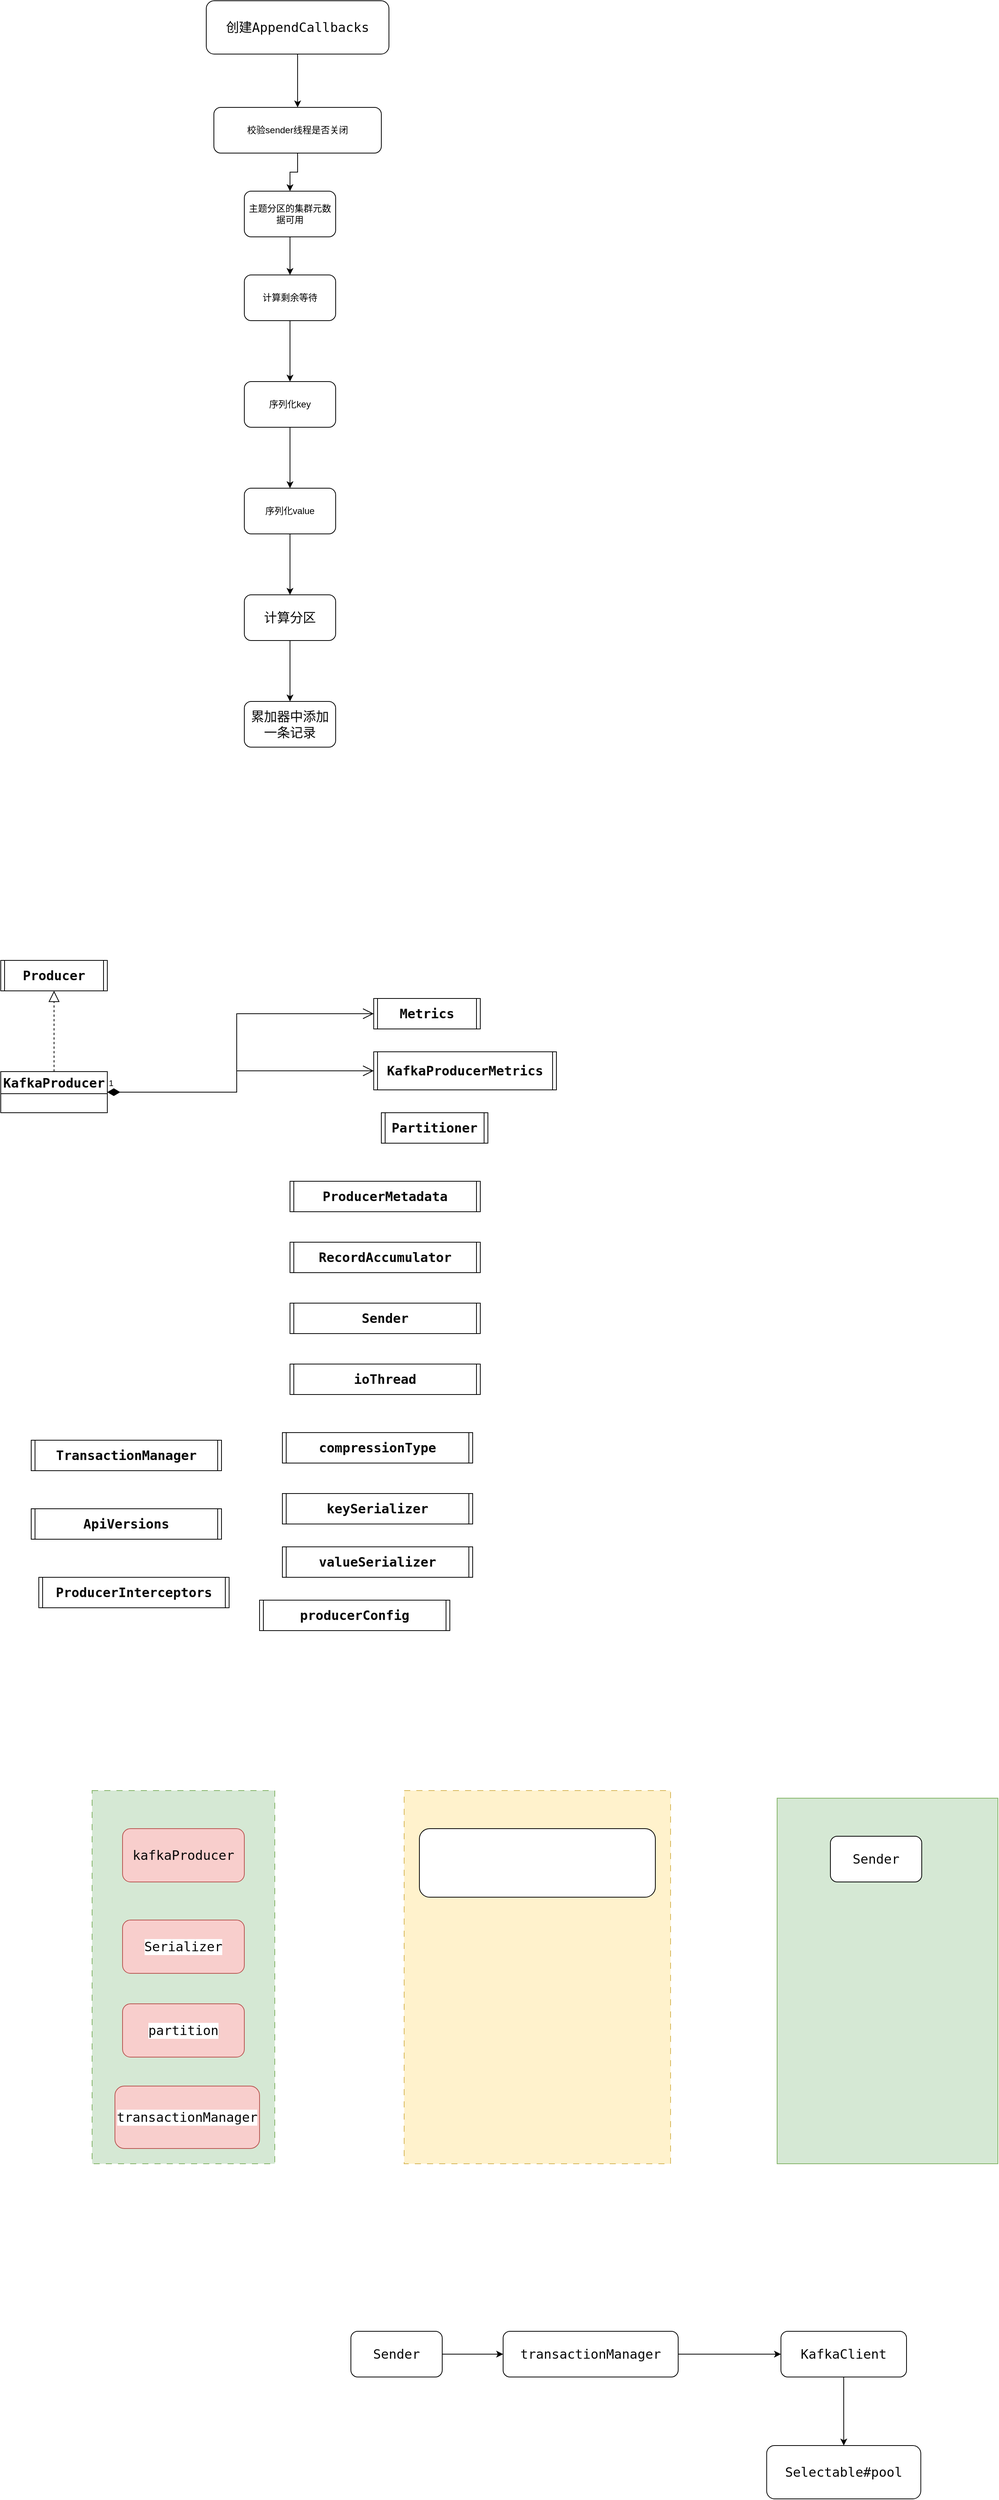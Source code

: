<mxfile version="21.1.2" type="device">
  <diagram id="C5RBs43oDa-KdzZeNtuy" name="Page-1">
    <mxGraphModel dx="1781" dy="674" grid="1" gridSize="10" guides="1" tooltips="1" connect="1" arrows="1" fold="1" page="1" pageScale="1" pageWidth="827" pageHeight="1169" math="0" shadow="0">
      <root>
        <mxCell id="WIyWlLk6GJQsqaUBKTNV-0" />
        <mxCell id="WIyWlLk6GJQsqaUBKTNV-1" parent="WIyWlLk6GJQsqaUBKTNV-0" />
        <mxCell id="NjM_3fse37yY1J9CQusg-2" value="" style="edgeStyle=orthogonalEdgeStyle;rounded=0;orthogonalLoop=1;jettySize=auto;html=1;" edge="1" parent="WIyWlLk6GJQsqaUBKTNV-1" source="NjM_3fse37yY1J9CQusg-0" target="NjM_3fse37yY1J9CQusg-1">
          <mxGeometry relative="1" as="geometry" />
        </mxCell>
        <mxCell id="NjM_3fse37yY1J9CQusg-0" value="&lt;div style=&quot;background-color: rgb(255, 255, 255); color: rgb(8, 8, 8); font-family: &amp;quot;JetBrains Mono&amp;quot;, monospace; font-size: 12.8pt;&quot;&gt;创建AppendCallbacks&lt;/div&gt;" style="rounded=1;whiteSpace=wrap;html=1;" vertex="1" parent="WIyWlLk6GJQsqaUBKTNV-1">
          <mxGeometry x="140" y="150" width="240" height="70" as="geometry" />
        </mxCell>
        <mxCell id="NjM_3fse37yY1J9CQusg-4" value="" style="edgeStyle=orthogonalEdgeStyle;rounded=0;orthogonalLoop=1;jettySize=auto;html=1;" edge="1" parent="WIyWlLk6GJQsqaUBKTNV-1" source="NjM_3fse37yY1J9CQusg-1" target="NjM_3fse37yY1J9CQusg-3">
          <mxGeometry relative="1" as="geometry" />
        </mxCell>
        <mxCell id="NjM_3fse37yY1J9CQusg-1" value="校验sender线程是否关闭" style="whiteSpace=wrap;html=1;rounded=1;" vertex="1" parent="WIyWlLk6GJQsqaUBKTNV-1">
          <mxGeometry x="150" y="290" width="220" height="60" as="geometry" />
        </mxCell>
        <mxCell id="NjM_3fse37yY1J9CQusg-6" value="" style="edgeStyle=orthogonalEdgeStyle;rounded=0;orthogonalLoop=1;jettySize=auto;html=1;" edge="1" parent="WIyWlLk6GJQsqaUBKTNV-1" source="NjM_3fse37yY1J9CQusg-3" target="NjM_3fse37yY1J9CQusg-5">
          <mxGeometry relative="1" as="geometry" />
        </mxCell>
        <mxCell id="NjM_3fse37yY1J9CQusg-3" value="主题分区的集群元数据可用" style="rounded=1;whiteSpace=wrap;html=1;" vertex="1" parent="WIyWlLk6GJQsqaUBKTNV-1">
          <mxGeometry x="190" y="400" width="120" height="60" as="geometry" />
        </mxCell>
        <mxCell id="NjM_3fse37yY1J9CQusg-8" value="" style="edgeStyle=orthogonalEdgeStyle;rounded=0;orthogonalLoop=1;jettySize=auto;html=1;" edge="1" parent="WIyWlLk6GJQsqaUBKTNV-1" source="NjM_3fse37yY1J9CQusg-5" target="NjM_3fse37yY1J9CQusg-7">
          <mxGeometry relative="1" as="geometry" />
        </mxCell>
        <mxCell id="NjM_3fse37yY1J9CQusg-5" value="计算剩余等待" style="whiteSpace=wrap;html=1;rounded=1;" vertex="1" parent="WIyWlLk6GJQsqaUBKTNV-1">
          <mxGeometry x="190" y="510" width="120" height="60" as="geometry" />
        </mxCell>
        <mxCell id="NjM_3fse37yY1J9CQusg-10" value="" style="edgeStyle=orthogonalEdgeStyle;rounded=0;orthogonalLoop=1;jettySize=auto;html=1;" edge="1" parent="WIyWlLk6GJQsqaUBKTNV-1" source="NjM_3fse37yY1J9CQusg-7" target="NjM_3fse37yY1J9CQusg-9">
          <mxGeometry relative="1" as="geometry" />
        </mxCell>
        <mxCell id="NjM_3fse37yY1J9CQusg-7" value="序列化key" style="whiteSpace=wrap;html=1;rounded=1;" vertex="1" parent="WIyWlLk6GJQsqaUBKTNV-1">
          <mxGeometry x="190" y="650" width="120" height="60" as="geometry" />
        </mxCell>
        <mxCell id="NjM_3fse37yY1J9CQusg-12" value="" style="edgeStyle=orthogonalEdgeStyle;rounded=0;orthogonalLoop=1;jettySize=auto;html=1;" edge="1" parent="WIyWlLk6GJQsqaUBKTNV-1" source="NjM_3fse37yY1J9CQusg-9" target="NjM_3fse37yY1J9CQusg-11">
          <mxGeometry relative="1" as="geometry" />
        </mxCell>
        <mxCell id="NjM_3fse37yY1J9CQusg-9" value="序列化value" style="whiteSpace=wrap;html=1;rounded=1;" vertex="1" parent="WIyWlLk6GJQsqaUBKTNV-1">
          <mxGeometry x="190" y="790" width="120" height="60" as="geometry" />
        </mxCell>
        <mxCell id="NjM_3fse37yY1J9CQusg-14" value="" style="edgeStyle=orthogonalEdgeStyle;rounded=0;orthogonalLoop=1;jettySize=auto;html=1;" edge="1" parent="WIyWlLk6GJQsqaUBKTNV-1" source="NjM_3fse37yY1J9CQusg-11" target="NjM_3fse37yY1J9CQusg-13">
          <mxGeometry relative="1" as="geometry" />
        </mxCell>
        <mxCell id="NjM_3fse37yY1J9CQusg-11" value="&lt;div style=&quot;background-color: rgb(255, 255, 255); color: rgb(8, 8, 8); font-family: Menlo-Regular, monospace; font-size: 12.8pt;&quot;&gt;计算分区&lt;/div&gt;" style="whiteSpace=wrap;html=1;rounded=1;" vertex="1" parent="WIyWlLk6GJQsqaUBKTNV-1">
          <mxGeometry x="190" y="930" width="120" height="60" as="geometry" />
        </mxCell>
        <mxCell id="NjM_3fse37yY1J9CQusg-13" value="&lt;div style=&quot;background-color: rgb(255, 255, 255); color: rgb(8, 8, 8); font-family: Menlo-Regular, monospace; font-size: 12.8pt;&quot;&gt;累加器中添加一条记录&lt;/div&gt;" style="whiteSpace=wrap;html=1;rounded=1;" vertex="1" parent="WIyWlLk6GJQsqaUBKTNV-1">
          <mxGeometry x="190" y="1070" width="120" height="60" as="geometry" />
        </mxCell>
        <mxCell id="NjM_3fse37yY1J9CQusg-15" value="&lt;div style=&quot;background-color: rgb(255, 255, 255); color: rgb(8, 8, 8); font-family: &amp;quot;JetBrains Mono&amp;quot;, monospace; font-size: 12.8pt;&quot;&gt;Producer&lt;/div&gt;" style="shape=process2;fixedSize=1;size=5;fontStyle=1;html=1;whiteSpace=wrap;" vertex="1" parent="WIyWlLk6GJQsqaUBKTNV-1">
          <mxGeometry x="-130" y="1410" width="140" height="40" as="geometry" />
        </mxCell>
        <mxCell id="NjM_3fse37yY1J9CQusg-16" value="&lt;div style=&quot;background-color: rgb(255, 255, 255); color: rgb(8, 8, 8); font-family: &amp;quot;JetBrains Mono&amp;quot;, monospace; font-size: 12.8pt;&quot;&gt;KafkaProducer&lt;/div&gt;" style="swimlane;fontStyle=1;align=center;verticalAlign=middle;childLayout=stackLayout;horizontal=1;startSize=29;horizontalStack=0;resizeParent=1;resizeParentMax=0;resizeLast=0;collapsible=0;marginBottom=0;html=1;whiteSpace=wrap;" vertex="1" parent="WIyWlLk6GJQsqaUBKTNV-1">
          <mxGeometry x="-130" y="1556" width="140" height="54" as="geometry" />
        </mxCell>
        <mxCell id="NjM_3fse37yY1J9CQusg-37" value="" style="endArrow=block;dashed=1;endFill=0;endSize=12;html=1;rounded=0;entryX=0.5;entryY=1;entryDx=0;entryDy=0;" edge="1" parent="NjM_3fse37yY1J9CQusg-16" target="NjM_3fse37yY1J9CQusg-15">
          <mxGeometry width="160" relative="1" as="geometry">
            <mxPoint x="70" as="sourcePoint" />
            <mxPoint x="230" as="targetPoint" />
          </mxGeometry>
        </mxCell>
        <mxCell id="NjM_3fse37yY1J9CQusg-21" value="&lt;div style=&quot;background-color: rgb(255, 255, 255); color: rgb(8, 8, 8); font-family: &amp;quot;JetBrains Mono&amp;quot;, monospace; font-size: 12.8pt;&quot;&gt;Metrics&lt;/div&gt;" style="shape=process2;fixedSize=1;size=5;fontStyle=1;html=1;whiteSpace=wrap;" vertex="1" parent="WIyWlLk6GJQsqaUBKTNV-1">
          <mxGeometry x="360" y="1460" width="140" height="40" as="geometry" />
        </mxCell>
        <mxCell id="NjM_3fse37yY1J9CQusg-22" value="&lt;div style=&quot;background-color: rgb(255, 255, 255); color: rgb(8, 8, 8); font-family: &amp;quot;JetBrains Mono&amp;quot;, monospace; font-size: 12.8pt;&quot;&gt;&lt;div style=&quot;font-size: 12.8pt;&quot;&gt;KafkaProducerMetrics&lt;/div&gt;&lt;/div&gt;" style="shape=process2;fixedSize=1;size=5;fontStyle=1;html=1;whiteSpace=wrap;" vertex="1" parent="WIyWlLk6GJQsqaUBKTNV-1">
          <mxGeometry x="360" y="1530" width="240" height="50" as="geometry" />
        </mxCell>
        <mxCell id="NjM_3fse37yY1J9CQusg-23" value="&lt;div style=&quot;background-color: rgb(255, 255, 255); color: rgb(8, 8, 8); font-family: &amp;quot;JetBrains Mono&amp;quot;, monospace; font-size: 12.8pt;&quot;&gt;&lt;div style=&quot;font-size: 12.8pt;&quot;&gt;Partitioner&lt;/div&gt;&lt;/div&gt;" style="shape=process2;fixedSize=1;size=5;fontStyle=1;html=1;whiteSpace=wrap;" vertex="1" parent="WIyWlLk6GJQsqaUBKTNV-1">
          <mxGeometry x="370" y="1610" width="140" height="40" as="geometry" />
        </mxCell>
        <mxCell id="NjM_3fse37yY1J9CQusg-24" value="&lt;div style=&quot;background-color: rgb(255, 255, 255); color: rgb(8, 8, 8); font-family: &amp;quot;JetBrains Mono&amp;quot;, monospace; font-size: 12.8pt;&quot;&gt;&lt;br&gt;&lt;/div&gt;" style="text;whiteSpace=wrap;html=1;" vertex="1" parent="WIyWlLk6GJQsqaUBKTNV-1">
          <mxGeometry x="400" y="1690" width="200" height="40" as="geometry" />
        </mxCell>
        <mxCell id="NjM_3fse37yY1J9CQusg-25" value="&lt;div style=&quot;background-color: rgb(255, 255, 255); color: rgb(8, 8, 8); font-family: &amp;quot;JetBrains Mono&amp;quot;, monospace; font-size: 12.8pt;&quot;&gt;&lt;div style=&quot;font-size: 12.8pt;&quot;&gt;ProducerMetadata&lt;br&gt;&lt;/div&gt;&lt;/div&gt;" style="shape=process2;fixedSize=1;size=5;fontStyle=1;html=1;whiteSpace=wrap;" vertex="1" parent="WIyWlLk6GJQsqaUBKTNV-1">
          <mxGeometry x="250" y="1700" width="250" height="40" as="geometry" />
        </mxCell>
        <mxCell id="NjM_3fse37yY1J9CQusg-26" value="&lt;div style=&quot;background-color: rgb(255, 255, 255); color: rgb(8, 8, 8); font-family: &amp;quot;JetBrains Mono&amp;quot;, monospace; font-size: 12.8pt;&quot;&gt;&lt;div style=&quot;font-size: 12.8pt;&quot;&gt;&lt;div style=&quot;font-size: 12.8pt;&quot;&gt;RecordAccumulator&lt;/div&gt;&lt;/div&gt;&lt;/div&gt;" style="shape=process2;fixedSize=1;size=5;fontStyle=1;html=1;whiteSpace=wrap;" vertex="1" parent="WIyWlLk6GJQsqaUBKTNV-1">
          <mxGeometry x="250" y="1780" width="250" height="40" as="geometry" />
        </mxCell>
        <mxCell id="NjM_3fse37yY1J9CQusg-27" value="&lt;div style=&quot;background-color: rgb(255, 255, 255); color: rgb(8, 8, 8); font-family: &amp;quot;JetBrains Mono&amp;quot;, monospace; font-size: 12.8pt;&quot;&gt;&lt;div style=&quot;font-size: 12.8pt;&quot;&gt;&lt;div style=&quot;font-size: 12.8pt;&quot;&gt;&lt;div style=&quot;font-size: 12.8pt;&quot;&gt;Sender&lt;/div&gt;&lt;/div&gt;&lt;/div&gt;&lt;/div&gt;" style="shape=process2;fixedSize=1;size=5;fontStyle=1;html=1;whiteSpace=wrap;" vertex="1" parent="WIyWlLk6GJQsqaUBKTNV-1">
          <mxGeometry x="250" y="1860" width="250" height="40" as="geometry" />
        </mxCell>
        <mxCell id="NjM_3fse37yY1J9CQusg-28" value="&lt;div style=&quot;background-color: rgb(255, 255, 255); color: rgb(8, 8, 8); font-family: &amp;quot;JetBrains Mono&amp;quot;, monospace; font-size: 12.8pt;&quot;&gt;&lt;div style=&quot;font-size: 12.8pt;&quot;&gt;&lt;div style=&quot;font-size: 12.8pt;&quot;&gt;&lt;div style=&quot;font-size: 12.8pt;&quot;&gt;&lt;div style=&quot;font-size: 12.8pt;&quot;&gt;ioThread&lt;/div&gt;&lt;/div&gt;&lt;/div&gt;&lt;/div&gt;&lt;/div&gt;" style="shape=process2;fixedSize=1;size=5;fontStyle=1;html=1;whiteSpace=wrap;" vertex="1" parent="WIyWlLk6GJQsqaUBKTNV-1">
          <mxGeometry x="250" y="1940" width="250" height="40" as="geometry" />
        </mxCell>
        <mxCell id="NjM_3fse37yY1J9CQusg-29" value="&lt;div style=&quot;background-color: rgb(255, 255, 255); color: rgb(8, 8, 8); font-family: &amp;quot;JetBrains Mono&amp;quot;, monospace; font-size: 12.8pt;&quot;&gt;&lt;div style=&quot;font-size: 12.8pt;&quot;&gt;&lt;div style=&quot;font-size: 12.8pt;&quot;&gt;&lt;div style=&quot;font-size: 12.8pt;&quot;&gt;&lt;div style=&quot;font-size: 12.8pt;&quot;&gt;&lt;div style=&quot;font-size: 12.8pt;&quot;&gt;compressionType&lt;/div&gt;&lt;/div&gt;&lt;/div&gt;&lt;/div&gt;&lt;/div&gt;&lt;/div&gt;" style="shape=process2;fixedSize=1;size=5;fontStyle=1;html=1;whiteSpace=wrap;" vertex="1" parent="WIyWlLk6GJQsqaUBKTNV-1">
          <mxGeometry x="240" y="2030" width="250" height="40" as="geometry" />
        </mxCell>
        <mxCell id="NjM_3fse37yY1J9CQusg-30" value="&lt;div style=&quot;background-color: rgb(255, 255, 255); color: rgb(8, 8, 8); font-family: &amp;quot;JetBrains Mono&amp;quot;, monospace; font-size: 12.8pt;&quot;&gt;&lt;div style=&quot;font-size: 12.8pt;&quot;&gt;&lt;div style=&quot;font-size: 12.8pt;&quot;&gt;&lt;div style=&quot;font-size: 12.8pt;&quot;&gt;&lt;div style=&quot;font-size: 12.8pt;&quot;&gt;&lt;div style=&quot;font-size: 12.8pt;&quot;&gt;&lt;div style=&quot;font-size: 12.8pt;&quot;&gt;keySerializer&lt;/div&gt;&lt;/div&gt;&lt;/div&gt;&lt;/div&gt;&lt;/div&gt;&lt;/div&gt;&lt;/div&gt;" style="shape=process2;fixedSize=1;size=5;fontStyle=1;html=1;whiteSpace=wrap;" vertex="1" parent="WIyWlLk6GJQsqaUBKTNV-1">
          <mxGeometry x="240" y="2110" width="250" height="40" as="geometry" />
        </mxCell>
        <mxCell id="NjM_3fse37yY1J9CQusg-31" value="&lt;div style=&quot;background-color: rgb(255, 255, 255); color: rgb(8, 8, 8); font-family: &amp;quot;JetBrains Mono&amp;quot;, monospace; font-size: 12.8pt;&quot;&gt;&lt;div style=&quot;font-size: 12.8pt;&quot;&gt;&lt;div style=&quot;font-size: 12.8pt;&quot;&gt;&lt;div style=&quot;font-size: 12.8pt;&quot;&gt;&lt;div style=&quot;font-size: 12.8pt;&quot;&gt;&lt;div style=&quot;font-size: 12.8pt;&quot;&gt;&lt;div style=&quot;font-size: 12.8pt;&quot;&gt;valueSerializer&lt;/div&gt;&lt;/div&gt;&lt;/div&gt;&lt;/div&gt;&lt;/div&gt;&lt;/div&gt;&lt;/div&gt;" style="shape=process2;fixedSize=1;size=5;fontStyle=1;html=1;whiteSpace=wrap;" vertex="1" parent="WIyWlLk6GJQsqaUBKTNV-1">
          <mxGeometry x="240" y="2180" width="250" height="40" as="geometry" />
        </mxCell>
        <mxCell id="NjM_3fse37yY1J9CQusg-32" value="&lt;div style=&quot;background-color: rgb(255, 255, 255); color: rgb(8, 8, 8); font-family: &amp;quot;JetBrains Mono&amp;quot;, monospace; font-size: 12.8pt;&quot;&gt;&lt;div style=&quot;font-size: 12.8pt;&quot;&gt;&lt;div style=&quot;font-size: 12.8pt;&quot;&gt;&lt;div style=&quot;font-size: 12.8pt;&quot;&gt;&lt;div style=&quot;font-size: 12.8pt;&quot;&gt;&lt;div style=&quot;font-size: 12.8pt;&quot;&gt;&lt;div style=&quot;font-size: 12.8pt;&quot;&gt;&lt;div style=&quot;font-size: 12.8pt;&quot;&gt;producerConfig&lt;/div&gt;&lt;/div&gt;&lt;/div&gt;&lt;/div&gt;&lt;/div&gt;&lt;/div&gt;&lt;/div&gt;&lt;/div&gt;" style="shape=process2;fixedSize=1;size=5;fontStyle=1;html=1;whiteSpace=wrap;" vertex="1" parent="WIyWlLk6GJQsqaUBKTNV-1">
          <mxGeometry x="210" y="2250" width="250" height="40" as="geometry" />
        </mxCell>
        <mxCell id="NjM_3fse37yY1J9CQusg-33" value="&lt;div style=&quot;background-color: rgb(255, 255, 255); color: rgb(8, 8, 8); font-family: &amp;quot;JetBrains Mono&amp;quot;, monospace; font-size: 12.8pt;&quot;&gt;&lt;div style=&quot;font-size: 12.8pt;&quot;&gt;&lt;div style=&quot;font-size: 12.8pt;&quot;&gt;&lt;div style=&quot;font-size: 12.8pt;&quot;&gt;&lt;div style=&quot;font-size: 12.8pt;&quot;&gt;&lt;div style=&quot;font-size: 12.8pt;&quot;&gt;&lt;div style=&quot;font-size: 12.8pt;&quot;&gt;&lt;div style=&quot;font-size: 12.8pt;&quot;&gt;&lt;div style=&quot;font-size: 12.8pt;&quot;&gt;ProducerInterceptors&lt;/div&gt;&lt;/div&gt;&lt;/div&gt;&lt;/div&gt;&lt;/div&gt;&lt;/div&gt;&lt;/div&gt;&lt;/div&gt;&lt;/div&gt;" style="shape=process2;fixedSize=1;size=5;fontStyle=1;html=1;whiteSpace=wrap;" vertex="1" parent="WIyWlLk6GJQsqaUBKTNV-1">
          <mxGeometry x="-80" y="2220" width="250" height="40" as="geometry" />
        </mxCell>
        <mxCell id="NjM_3fse37yY1J9CQusg-34" value="&lt;div style=&quot;background-color: rgb(255, 255, 255); color: rgb(8, 8, 8); font-family: &amp;quot;JetBrains Mono&amp;quot;, monospace; font-size: 12.8pt;&quot;&gt;&lt;div style=&quot;font-size: 12.8pt;&quot;&gt;&lt;div style=&quot;font-size: 12.8pt;&quot;&gt;&lt;div style=&quot;font-size: 12.8pt;&quot;&gt;&lt;div style=&quot;font-size: 12.8pt;&quot;&gt;&lt;div style=&quot;font-size: 12.8pt;&quot;&gt;&lt;div style=&quot;font-size: 12.8pt;&quot;&gt;&lt;div style=&quot;font-size: 12.8pt;&quot;&gt;&lt;div style=&quot;font-size: 12.8pt;&quot;&gt;&lt;div style=&quot;font-size: 12.8pt;&quot;&gt;ApiVersions&lt;/div&gt;&lt;/div&gt;&lt;/div&gt;&lt;/div&gt;&lt;/div&gt;&lt;/div&gt;&lt;/div&gt;&lt;/div&gt;&lt;/div&gt;&lt;/div&gt;" style="shape=process2;fixedSize=1;size=5;fontStyle=1;html=1;whiteSpace=wrap;" vertex="1" parent="WIyWlLk6GJQsqaUBKTNV-1">
          <mxGeometry x="-90" y="2130" width="250" height="40" as="geometry" />
        </mxCell>
        <mxCell id="NjM_3fse37yY1J9CQusg-35" value="&lt;div style=&quot;background-color: rgb(255, 255, 255); color: rgb(8, 8, 8); font-family: &amp;quot;JetBrains Mono&amp;quot;, monospace; font-size: 12.8pt;&quot;&gt;&lt;div style=&quot;font-size: 12.8pt;&quot;&gt;&lt;div style=&quot;font-size: 12.8pt;&quot;&gt;&lt;div style=&quot;font-size: 12.8pt;&quot;&gt;&lt;div style=&quot;font-size: 12.8pt;&quot;&gt;&lt;div style=&quot;font-size: 12.8pt;&quot;&gt;&lt;div style=&quot;font-size: 12.8pt;&quot;&gt;&lt;div style=&quot;font-size: 12.8pt;&quot;&gt;&lt;div style=&quot;font-size: 12.8pt;&quot;&gt;&lt;div style=&quot;font-size: 12.8pt;&quot;&gt;&lt;div style=&quot;font-size: 12.8pt;&quot;&gt;TransactionManager&lt;/div&gt;&lt;/div&gt;&lt;/div&gt;&lt;/div&gt;&lt;/div&gt;&lt;/div&gt;&lt;/div&gt;&lt;/div&gt;&lt;/div&gt;&lt;/div&gt;&lt;/div&gt;" style="shape=process2;fixedSize=1;size=5;fontStyle=1;html=1;whiteSpace=wrap;" vertex="1" parent="WIyWlLk6GJQsqaUBKTNV-1">
          <mxGeometry x="-90" y="2040" width="250" height="40" as="geometry" />
        </mxCell>
        <mxCell id="NjM_3fse37yY1J9CQusg-39" value="1" style="endArrow=open;html=1;endSize=12;startArrow=diamondThin;startSize=14;startFill=1;edgeStyle=orthogonalEdgeStyle;align=left;verticalAlign=bottom;rounded=0;exitX=1;exitY=0.5;exitDx=0;exitDy=0;entryX=0;entryY=0.5;entryDx=0;entryDy=0;" edge="1" parent="WIyWlLk6GJQsqaUBKTNV-1" source="NjM_3fse37yY1J9CQusg-16" target="NjM_3fse37yY1J9CQusg-21">
          <mxGeometry x="-1" y="3" relative="1" as="geometry">
            <mxPoint x="210" y="1720" as="sourcePoint" />
            <mxPoint x="370" y="1720" as="targetPoint" />
            <Array as="points">
              <mxPoint x="180" y="1583" />
              <mxPoint x="180" y="1480" />
            </Array>
          </mxGeometry>
        </mxCell>
        <mxCell id="NjM_3fse37yY1J9CQusg-40" value="1" style="endArrow=open;html=1;endSize=12;startArrow=diamondThin;startSize=14;startFill=1;edgeStyle=orthogonalEdgeStyle;align=left;verticalAlign=bottom;rounded=0;exitX=1;exitY=0.5;exitDx=0;exitDy=0;entryX=0;entryY=0.5;entryDx=0;entryDy=0;" edge="1" parent="WIyWlLk6GJQsqaUBKTNV-1" source="NjM_3fse37yY1J9CQusg-16" target="NjM_3fse37yY1J9CQusg-22">
          <mxGeometry x="-1" y="3" relative="1" as="geometry">
            <mxPoint x="210" y="1720" as="sourcePoint" />
            <mxPoint x="370" y="1720" as="targetPoint" />
            <Array as="points">
              <mxPoint x="180" y="1583" />
              <mxPoint x="180" y="1555" />
            </Array>
          </mxGeometry>
        </mxCell>
        <mxCell id="NjM_3fse37yY1J9CQusg-41" value="" style="rounded=0;whiteSpace=wrap;html=1;dashed=1;dashPattern=8 8;fillColor=#d5e8d4;strokeColor=#82b366;" vertex="1" parent="WIyWlLk6GJQsqaUBKTNV-1">
          <mxGeometry x="-10" y="2500" width="240" height="490" as="geometry" />
        </mxCell>
        <mxCell id="NjM_3fse37yY1J9CQusg-42" value="&lt;div style=&quot;color: rgb(8, 8, 8); font-family: &amp;quot;JetBrains Mono&amp;quot;, monospace; font-size: 12.8pt;&quot;&gt;kafkaProducer&lt;/div&gt;" style="rounded=1;whiteSpace=wrap;html=1;fillColor=#f8cecc;strokeColor=#b85450;fillStyle=auto;labelBackgroundColor=none;" vertex="1" parent="WIyWlLk6GJQsqaUBKTNV-1">
          <mxGeometry x="30" y="2550" width="160" height="70" as="geometry" />
        </mxCell>
        <mxCell id="NjM_3fse37yY1J9CQusg-43" value="&lt;div style=&quot;color: rgb(8, 8, 8); font-family: &amp;quot;JetBrains Mono&amp;quot;, monospace; font-size: 12.8pt;&quot;&gt;&lt;div style=&quot;background-color: rgb(255, 255, 255); font-size: 12.8pt;&quot;&gt;Serializer&lt;/div&gt;&lt;/div&gt;" style="rounded=1;whiteSpace=wrap;html=1;fillColor=#f8cecc;strokeColor=#b85450;fillStyle=auto;labelBackgroundColor=none;" vertex="1" parent="WIyWlLk6GJQsqaUBKTNV-1">
          <mxGeometry x="30" y="2670" width="160" height="70" as="geometry" />
        </mxCell>
        <mxCell id="NjM_3fse37yY1J9CQusg-44" value="&lt;div style=&quot;color: rgb(8, 8, 8); font-family: &amp;quot;JetBrains Mono&amp;quot;, monospace; font-size: 12.8pt;&quot;&gt;&lt;div style=&quot;background-color: rgb(255, 255, 255); font-size: 12.8pt;&quot;&gt;&lt;div style=&quot;font-size: 12.8pt;&quot;&gt;partition&lt;/div&gt;&lt;/div&gt;&lt;/div&gt;" style="rounded=1;whiteSpace=wrap;html=1;fillColor=#f8cecc;strokeColor=#b85450;fillStyle=auto;labelBackgroundColor=none;" vertex="1" parent="WIyWlLk6GJQsqaUBKTNV-1">
          <mxGeometry x="30" y="2780" width="160" height="70" as="geometry" />
        </mxCell>
        <mxCell id="NjM_3fse37yY1J9CQusg-45" value="&lt;div style=&quot;color: rgb(8, 8, 8); font-family: &amp;quot;JetBrains Mono&amp;quot;, monospace; font-size: 12.8pt;&quot;&gt;&lt;div style=&quot;background-color: rgb(255, 255, 255); font-size: 12.8pt;&quot;&gt;&lt;div style=&quot;font-size: 12.8pt;&quot;&gt;&lt;div style=&quot;font-size: 12.8pt;&quot;&gt;transactionManager&lt;/div&gt;&lt;/div&gt;&lt;/div&gt;&lt;/div&gt;" style="rounded=1;whiteSpace=wrap;html=1;fillColor=#f8cecc;strokeColor=#b85450;fillStyle=auto;labelBackgroundColor=none;" vertex="1" parent="WIyWlLk6GJQsqaUBKTNV-1">
          <mxGeometry x="20" y="2888" width="190" height="82" as="geometry" />
        </mxCell>
        <mxCell id="NjM_3fse37yY1J9CQusg-46" value="" style="rounded=0;whiteSpace=wrap;html=1;dashed=1;dashPattern=8 8;fillColor=#fff2cc;strokeColor=#d6b656;" vertex="1" parent="WIyWlLk6GJQsqaUBKTNV-1">
          <mxGeometry x="400" y="2500" width="350" height="490" as="geometry" />
        </mxCell>
        <mxCell id="NjM_3fse37yY1J9CQusg-48" value="" style="rounded=1;whiteSpace=wrap;html=1;" vertex="1" parent="WIyWlLk6GJQsqaUBKTNV-1">
          <mxGeometry x="420" y="2550" width="310" height="90" as="geometry" />
        </mxCell>
        <mxCell id="NjM_3fse37yY1J9CQusg-51" value="" style="rounded=0;whiteSpace=wrap;html=1;fillColor=#d5e8d4;strokeColor=#82b366;" vertex="1" parent="WIyWlLk6GJQsqaUBKTNV-1">
          <mxGeometry x="890" y="2510" width="290" height="480" as="geometry" />
        </mxCell>
        <mxCell id="NjM_3fse37yY1J9CQusg-52" value="&lt;div style=&quot;background-color: rgb(255, 255, 255); color: rgb(8, 8, 8); font-family: &amp;quot;JetBrains Mono&amp;quot;, monospace; font-size: 12.8pt;&quot;&gt;Sender&lt;/div&gt;" style="rounded=1;whiteSpace=wrap;html=1;" vertex="1" parent="WIyWlLk6GJQsqaUBKTNV-1">
          <mxGeometry x="960" y="2560" width="120" height="60" as="geometry" />
        </mxCell>
        <mxCell id="NjM_3fse37yY1J9CQusg-55" value="" style="edgeStyle=orthogonalEdgeStyle;rounded=0;orthogonalLoop=1;jettySize=auto;html=1;" edge="1" parent="WIyWlLk6GJQsqaUBKTNV-1" source="NjM_3fse37yY1J9CQusg-53" target="NjM_3fse37yY1J9CQusg-54">
          <mxGeometry relative="1" as="geometry" />
        </mxCell>
        <mxCell id="NjM_3fse37yY1J9CQusg-53" value="&lt;div style=&quot;background-color: rgb(255, 255, 255); color: rgb(8, 8, 8); font-family: &amp;quot;JetBrains Mono&amp;quot;, monospace; font-size: 12.8pt;&quot;&gt;Sender&lt;/div&gt;" style="rounded=1;whiteSpace=wrap;html=1;" vertex="1" parent="WIyWlLk6GJQsqaUBKTNV-1">
          <mxGeometry x="330" y="3210" width="120" height="60" as="geometry" />
        </mxCell>
        <mxCell id="NjM_3fse37yY1J9CQusg-57" value="" style="edgeStyle=orthogonalEdgeStyle;rounded=0;orthogonalLoop=1;jettySize=auto;html=1;" edge="1" parent="WIyWlLk6GJQsqaUBKTNV-1" source="NjM_3fse37yY1J9CQusg-54" target="NjM_3fse37yY1J9CQusg-56">
          <mxGeometry relative="1" as="geometry" />
        </mxCell>
        <mxCell id="NjM_3fse37yY1J9CQusg-54" value="&lt;div style=&quot;background-color: rgb(255, 255, 255); color: rgb(8, 8, 8); font-family: &amp;quot;JetBrains Mono&amp;quot;, monospace; font-size: 12.8pt;&quot;&gt;transactionManager&lt;/div&gt;" style="whiteSpace=wrap;html=1;rounded=1;" vertex="1" parent="WIyWlLk6GJQsqaUBKTNV-1">
          <mxGeometry x="530" y="3210" width="230" height="60" as="geometry" />
        </mxCell>
        <mxCell id="NjM_3fse37yY1J9CQusg-59" value="" style="edgeStyle=orthogonalEdgeStyle;rounded=0;orthogonalLoop=1;jettySize=auto;html=1;" edge="1" parent="WIyWlLk6GJQsqaUBKTNV-1" source="NjM_3fse37yY1J9CQusg-56" target="NjM_3fse37yY1J9CQusg-58">
          <mxGeometry relative="1" as="geometry" />
        </mxCell>
        <mxCell id="NjM_3fse37yY1J9CQusg-56" value="&lt;div style=&quot;background-color: rgb(255, 255, 255); color: rgb(8, 8, 8); font-family: &amp;quot;JetBrains Mono&amp;quot;, monospace; font-size: 12.8pt;&quot;&gt;KafkaClient&lt;/div&gt;" style="whiteSpace=wrap;html=1;rounded=1;" vertex="1" parent="WIyWlLk6GJQsqaUBKTNV-1">
          <mxGeometry x="895" y="3210" width="165" height="60" as="geometry" />
        </mxCell>
        <mxCell id="NjM_3fse37yY1J9CQusg-58" value="&lt;div style=&quot;background-color: rgb(255, 255, 255); color: rgb(8, 8, 8); font-family: &amp;quot;JetBrains Mono&amp;quot;, monospace; font-size: 12.8pt;&quot;&gt;Selectable#pool&lt;/div&gt;" style="whiteSpace=wrap;html=1;rounded=1;" vertex="1" parent="WIyWlLk6GJQsqaUBKTNV-1">
          <mxGeometry x="876.25" y="3360" width="202.5" height="70" as="geometry" />
        </mxCell>
      </root>
    </mxGraphModel>
  </diagram>
</mxfile>
